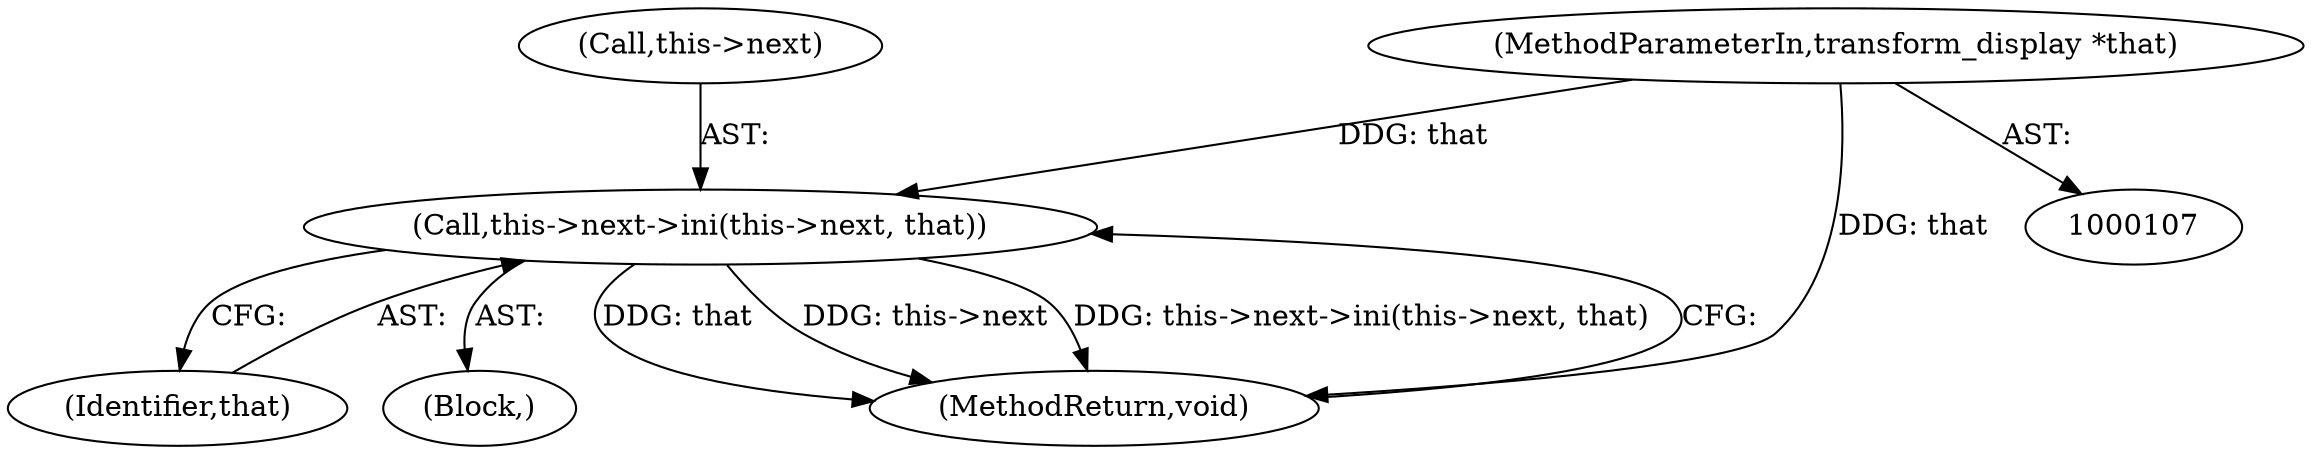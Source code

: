 digraph "0_Android_9d4853418ab2f754c2b63e091c29c5529b8b86ca_55@pointer" {
"1000109" [label="(MethodParameterIn,transform_display *that)"];
"1000111" [label="(Call,this->next->ini(this->next, that))"];
"1000115" [label="(Identifier,that)"];
"1000111" [label="(Call,this->next->ini(this->next, that))"];
"1000109" [label="(MethodParameterIn,transform_display *that)"];
"1000110" [label="(Block,)"];
"1000112" [label="(Call,this->next)"];
"1000116" [label="(MethodReturn,void)"];
"1000109" -> "1000107"  [label="AST: "];
"1000109" -> "1000116"  [label="DDG: that"];
"1000109" -> "1000111"  [label="DDG: that"];
"1000111" -> "1000110"  [label="AST: "];
"1000111" -> "1000115"  [label="CFG: "];
"1000112" -> "1000111"  [label="AST: "];
"1000115" -> "1000111"  [label="AST: "];
"1000116" -> "1000111"  [label="CFG: "];
"1000111" -> "1000116"  [label="DDG: that"];
"1000111" -> "1000116"  [label="DDG: this->next"];
"1000111" -> "1000116"  [label="DDG: this->next->ini(this->next, that)"];
}
